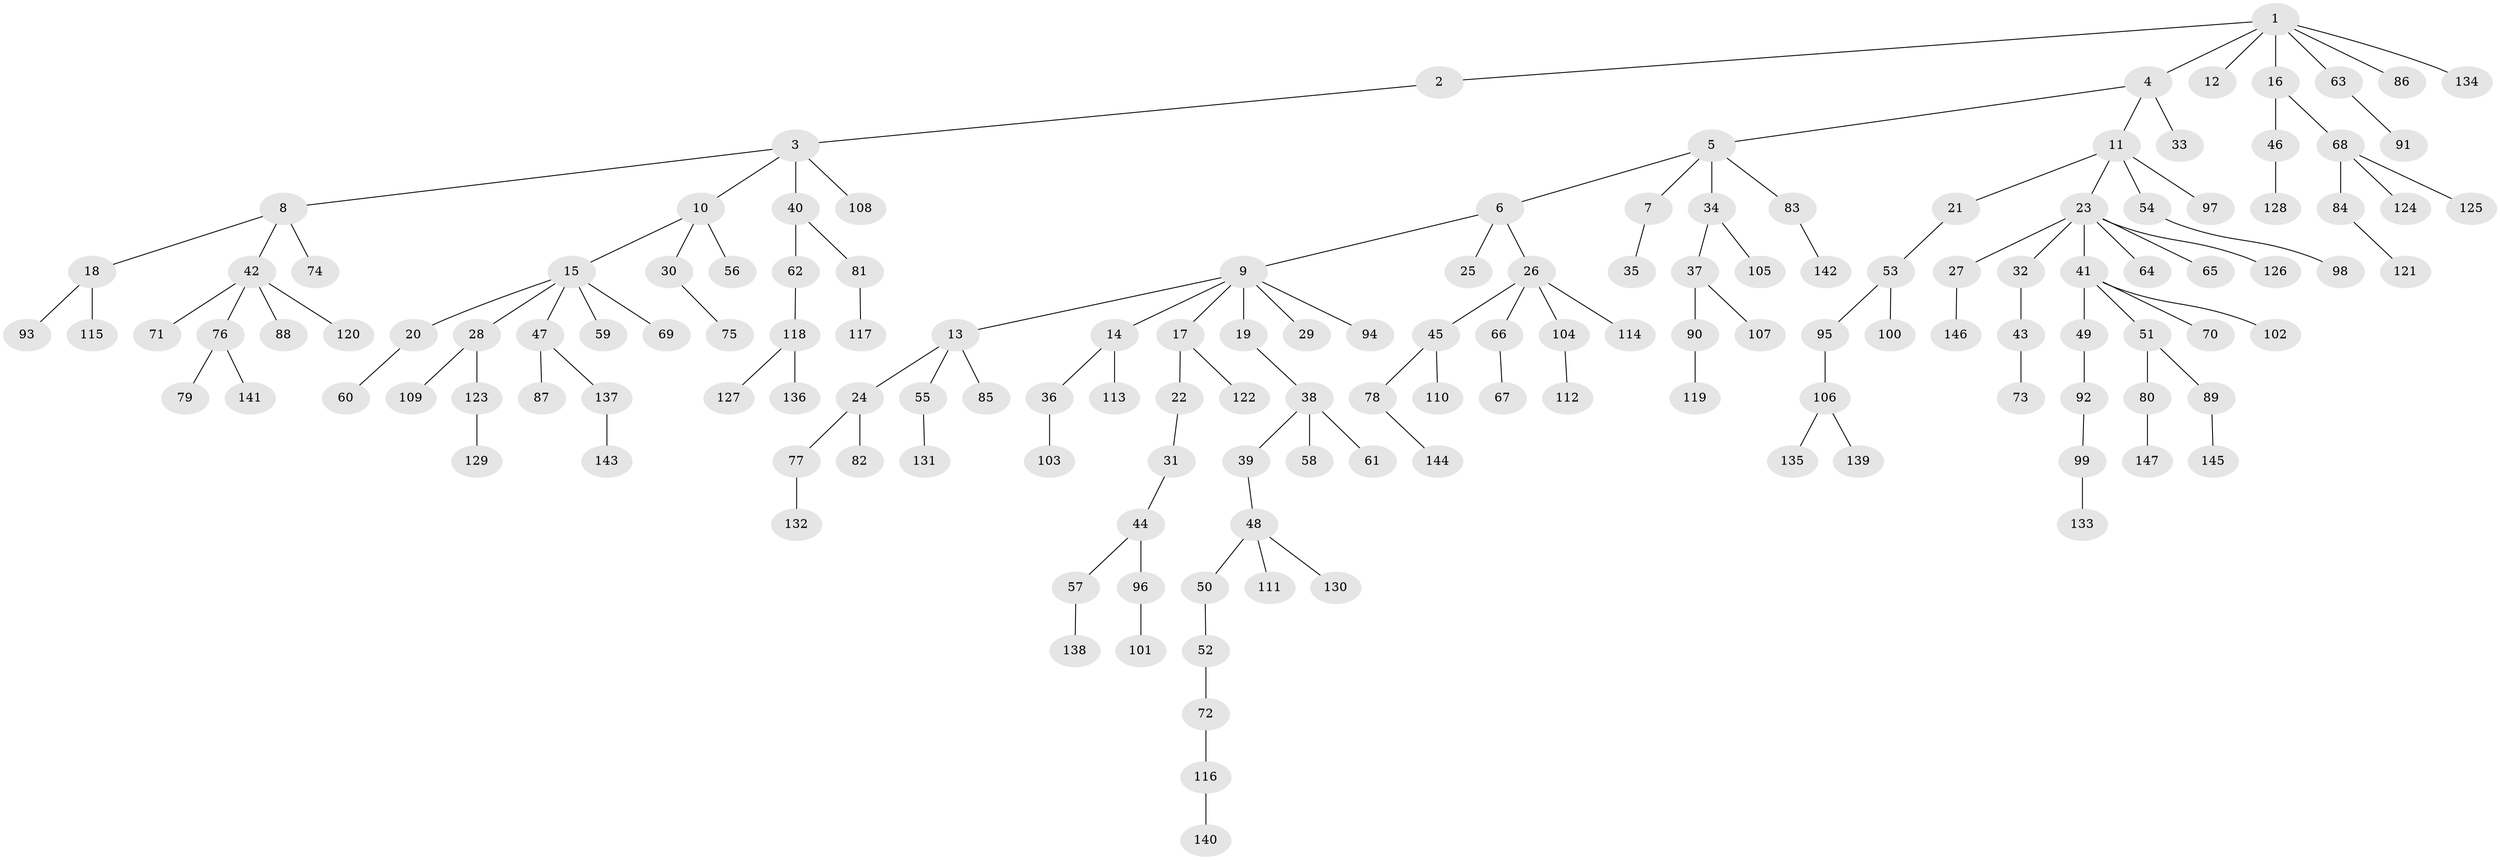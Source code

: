 // Generated by graph-tools (version 1.1) at 2025/50/03/09/25 03:50:18]
// undirected, 147 vertices, 146 edges
graph export_dot {
graph [start="1"]
  node [color=gray90,style=filled];
  1;
  2;
  3;
  4;
  5;
  6;
  7;
  8;
  9;
  10;
  11;
  12;
  13;
  14;
  15;
  16;
  17;
  18;
  19;
  20;
  21;
  22;
  23;
  24;
  25;
  26;
  27;
  28;
  29;
  30;
  31;
  32;
  33;
  34;
  35;
  36;
  37;
  38;
  39;
  40;
  41;
  42;
  43;
  44;
  45;
  46;
  47;
  48;
  49;
  50;
  51;
  52;
  53;
  54;
  55;
  56;
  57;
  58;
  59;
  60;
  61;
  62;
  63;
  64;
  65;
  66;
  67;
  68;
  69;
  70;
  71;
  72;
  73;
  74;
  75;
  76;
  77;
  78;
  79;
  80;
  81;
  82;
  83;
  84;
  85;
  86;
  87;
  88;
  89;
  90;
  91;
  92;
  93;
  94;
  95;
  96;
  97;
  98;
  99;
  100;
  101;
  102;
  103;
  104;
  105;
  106;
  107;
  108;
  109;
  110;
  111;
  112;
  113;
  114;
  115;
  116;
  117;
  118;
  119;
  120;
  121;
  122;
  123;
  124;
  125;
  126;
  127;
  128;
  129;
  130;
  131;
  132;
  133;
  134;
  135;
  136;
  137;
  138;
  139;
  140;
  141;
  142;
  143;
  144;
  145;
  146;
  147;
  1 -- 2;
  1 -- 4;
  1 -- 12;
  1 -- 16;
  1 -- 63;
  1 -- 86;
  1 -- 134;
  2 -- 3;
  3 -- 8;
  3 -- 10;
  3 -- 40;
  3 -- 108;
  4 -- 5;
  4 -- 11;
  4 -- 33;
  5 -- 6;
  5 -- 7;
  5 -- 34;
  5 -- 83;
  6 -- 9;
  6 -- 25;
  6 -- 26;
  7 -- 35;
  8 -- 18;
  8 -- 42;
  8 -- 74;
  9 -- 13;
  9 -- 14;
  9 -- 17;
  9 -- 19;
  9 -- 29;
  9 -- 94;
  10 -- 15;
  10 -- 30;
  10 -- 56;
  11 -- 21;
  11 -- 23;
  11 -- 54;
  11 -- 97;
  13 -- 24;
  13 -- 55;
  13 -- 85;
  14 -- 36;
  14 -- 113;
  15 -- 20;
  15 -- 28;
  15 -- 47;
  15 -- 59;
  15 -- 69;
  16 -- 46;
  16 -- 68;
  17 -- 22;
  17 -- 122;
  18 -- 93;
  18 -- 115;
  19 -- 38;
  20 -- 60;
  21 -- 53;
  22 -- 31;
  23 -- 27;
  23 -- 32;
  23 -- 41;
  23 -- 64;
  23 -- 65;
  23 -- 126;
  24 -- 77;
  24 -- 82;
  26 -- 45;
  26 -- 66;
  26 -- 104;
  26 -- 114;
  27 -- 146;
  28 -- 109;
  28 -- 123;
  30 -- 75;
  31 -- 44;
  32 -- 43;
  34 -- 37;
  34 -- 105;
  36 -- 103;
  37 -- 90;
  37 -- 107;
  38 -- 39;
  38 -- 58;
  38 -- 61;
  39 -- 48;
  40 -- 62;
  40 -- 81;
  41 -- 49;
  41 -- 51;
  41 -- 70;
  41 -- 102;
  42 -- 71;
  42 -- 76;
  42 -- 88;
  42 -- 120;
  43 -- 73;
  44 -- 57;
  44 -- 96;
  45 -- 78;
  45 -- 110;
  46 -- 128;
  47 -- 87;
  47 -- 137;
  48 -- 50;
  48 -- 111;
  48 -- 130;
  49 -- 92;
  50 -- 52;
  51 -- 80;
  51 -- 89;
  52 -- 72;
  53 -- 95;
  53 -- 100;
  54 -- 98;
  55 -- 131;
  57 -- 138;
  62 -- 118;
  63 -- 91;
  66 -- 67;
  68 -- 84;
  68 -- 124;
  68 -- 125;
  72 -- 116;
  76 -- 79;
  76 -- 141;
  77 -- 132;
  78 -- 144;
  80 -- 147;
  81 -- 117;
  83 -- 142;
  84 -- 121;
  89 -- 145;
  90 -- 119;
  92 -- 99;
  95 -- 106;
  96 -- 101;
  99 -- 133;
  104 -- 112;
  106 -- 135;
  106 -- 139;
  116 -- 140;
  118 -- 127;
  118 -- 136;
  123 -- 129;
  137 -- 143;
}
